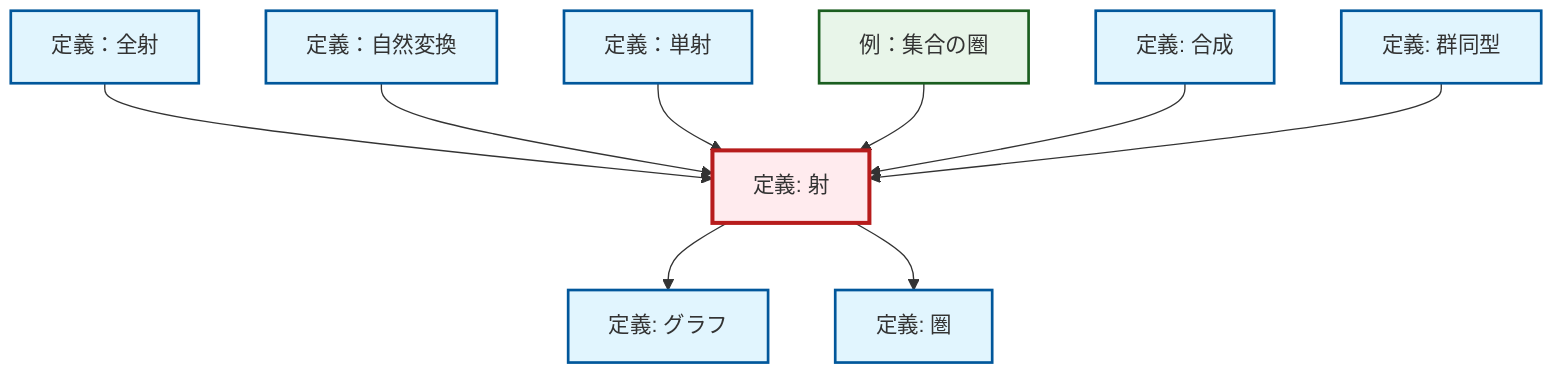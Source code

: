 graph TD
    classDef definition fill:#e1f5fe,stroke:#01579b,stroke-width:2px
    classDef theorem fill:#f3e5f5,stroke:#4a148c,stroke-width:2px
    classDef axiom fill:#fff3e0,stroke:#e65100,stroke-width:2px
    classDef example fill:#e8f5e9,stroke:#1b5e20,stroke-width:2px
    classDef current fill:#ffebee,stroke:#b71c1c,stroke-width:3px
    def-epimorphism["定義：全射"]:::definition
    def-category["定義: 圏"]:::definition
    def-natural-transformation["定義：自然変換"]:::definition
    def-monomorphism["定義：単射"]:::definition
    def-composition["定義: 合成"]:::definition
    def-morphism["定義: 射"]:::definition
    def-graph["定義: グラフ"]:::definition
    def-isomorphism["定義: 群同型"]:::definition
    ex-set-category["例：集合の圏"]:::example
    def-epimorphism --> def-morphism
    def-morphism --> def-graph
    def-natural-transformation --> def-morphism
    def-monomorphism --> def-morphism
    def-morphism --> def-category
    ex-set-category --> def-morphism
    def-composition --> def-morphism
    def-isomorphism --> def-morphism
    class def-morphism current